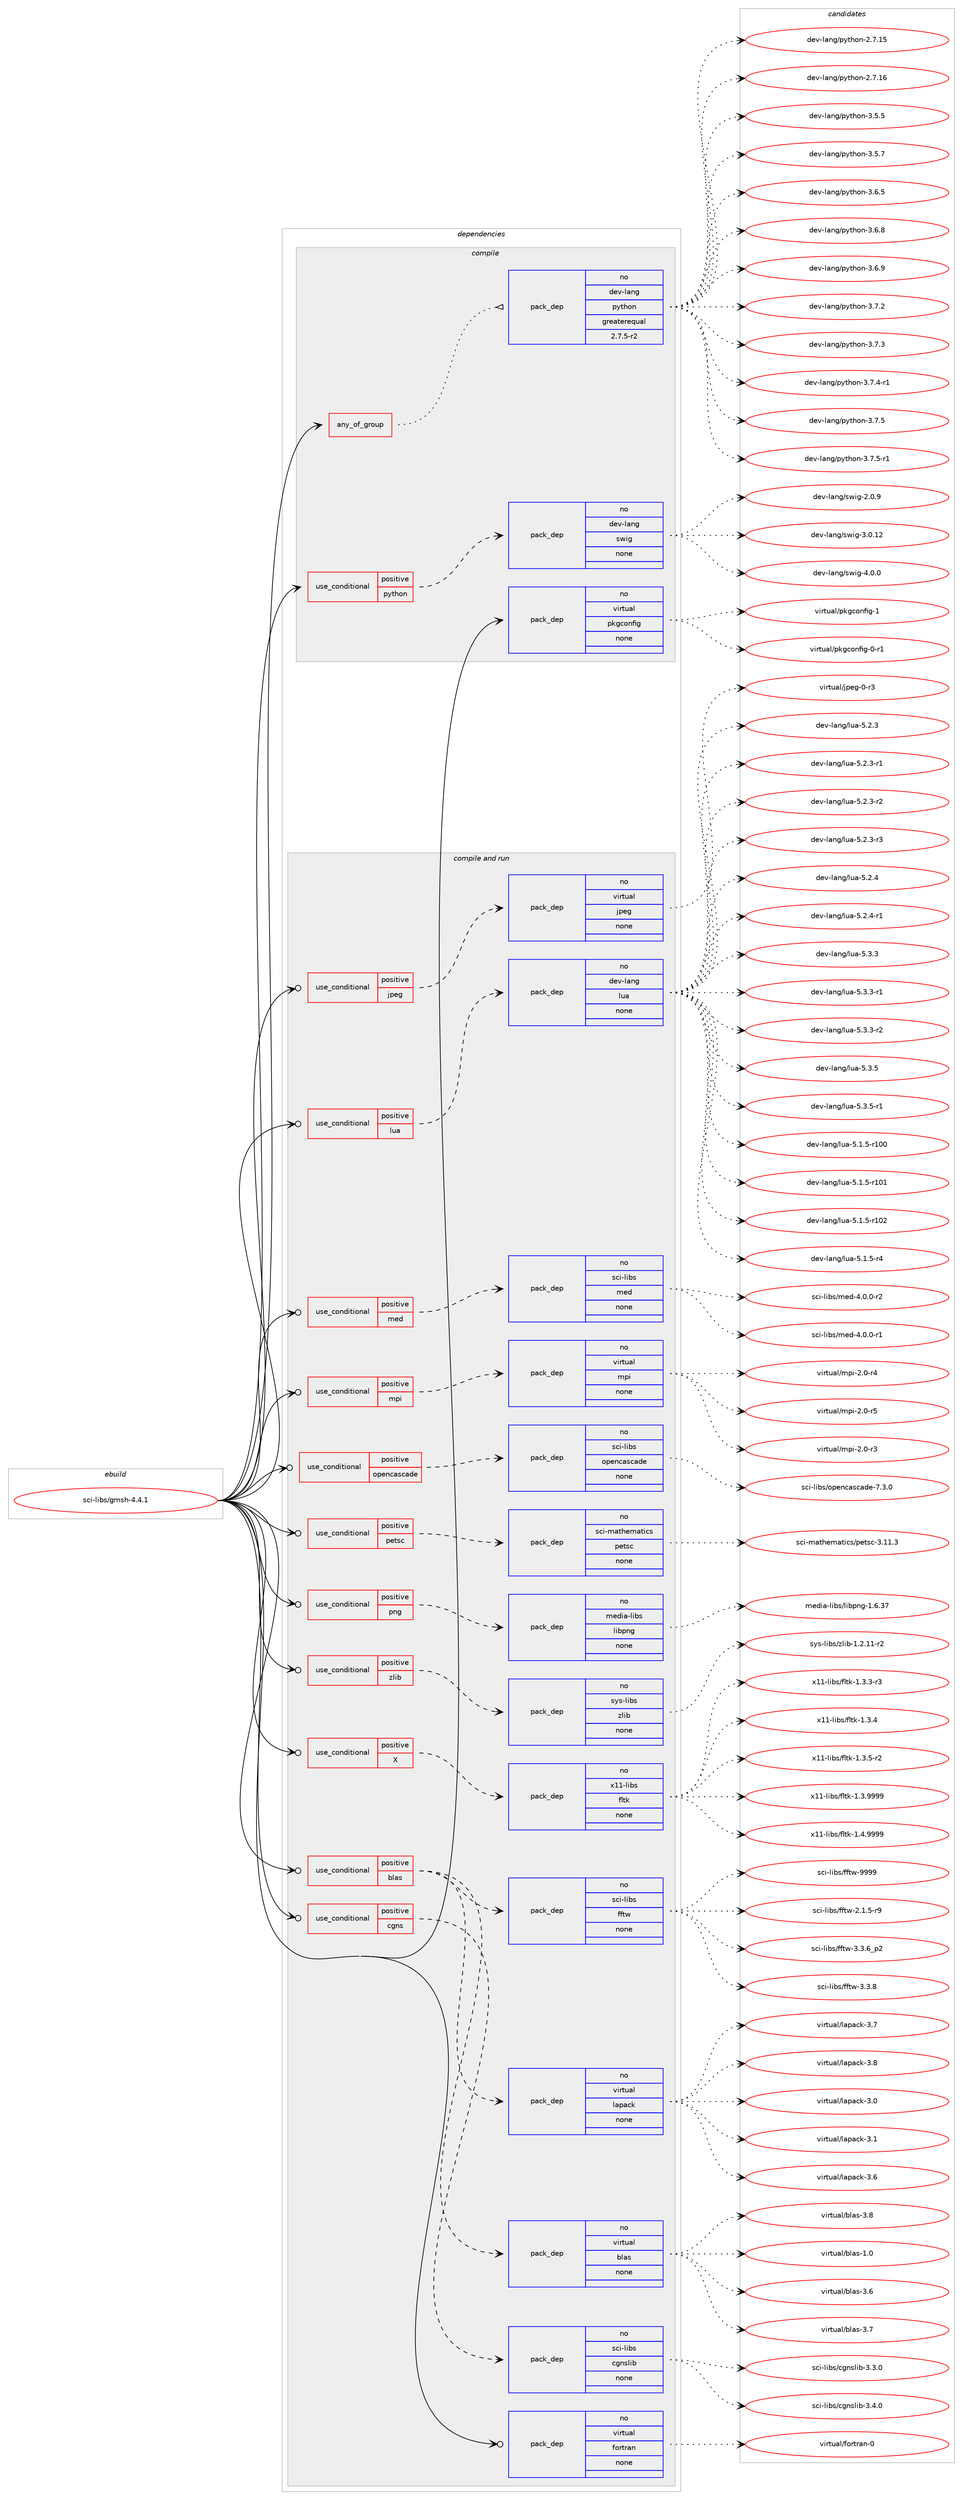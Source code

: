 digraph prolog {

# *************
# Graph options
# *************

newrank=true;
concentrate=true;
compound=true;
graph [rankdir=LR,fontname=Helvetica,fontsize=10,ranksep=1.5];#, ranksep=2.5, nodesep=0.2];
edge  [arrowhead=vee];
node  [fontname=Helvetica,fontsize=10];

# **********
# The ebuild
# **********

subgraph cluster_leftcol {
color=gray;
rank=same;
label=<<i>ebuild</i>>;
id [label="sci-libs/gmsh-4.4.1", color=red, width=4, href="../sci-libs/gmsh-4.4.1.svg"];
}

# ****************
# The dependencies
# ****************

subgraph cluster_midcol {
color=gray;
label=<<i>dependencies</i>>;
subgraph cluster_compile {
fillcolor="#eeeeee";
style=filled;
label=<<i>compile</i>>;
subgraph any14622 {
dependency857111 [label=<<TABLE BORDER="0" CELLBORDER="1" CELLSPACING="0" CELLPADDING="4"><TR><TD CELLPADDING="10">any_of_group</TD></TR></TABLE>>, shape=none, color=red];subgraph pack633879 {
dependency857112 [label=<<TABLE BORDER="0" CELLBORDER="1" CELLSPACING="0" CELLPADDING="4" WIDTH="220"><TR><TD ROWSPAN="6" CELLPADDING="30">pack_dep</TD></TR><TR><TD WIDTH="110">no</TD></TR><TR><TD>dev-lang</TD></TR><TR><TD>python</TD></TR><TR><TD>greaterequal</TD></TR><TR><TD>2.7.5-r2</TD></TR></TABLE>>, shape=none, color=blue];
}
dependency857111:e -> dependency857112:w [weight=20,style="dotted",arrowhead="oinv"];
}
id:e -> dependency857111:w [weight=20,style="solid",arrowhead="vee"];
subgraph cond208101 {
dependency857113 [label=<<TABLE BORDER="0" CELLBORDER="1" CELLSPACING="0" CELLPADDING="4"><TR><TD ROWSPAN="3" CELLPADDING="10">use_conditional</TD></TR><TR><TD>positive</TD></TR><TR><TD>python</TD></TR></TABLE>>, shape=none, color=red];
subgraph pack633880 {
dependency857114 [label=<<TABLE BORDER="0" CELLBORDER="1" CELLSPACING="0" CELLPADDING="4" WIDTH="220"><TR><TD ROWSPAN="6" CELLPADDING="30">pack_dep</TD></TR><TR><TD WIDTH="110">no</TD></TR><TR><TD>dev-lang</TD></TR><TR><TD>swig</TD></TR><TR><TD>none</TD></TR><TR><TD></TD></TR></TABLE>>, shape=none, color=blue];
}
dependency857113:e -> dependency857114:w [weight=20,style="dashed",arrowhead="vee"];
}
id:e -> dependency857113:w [weight=20,style="solid",arrowhead="vee"];
subgraph pack633881 {
dependency857115 [label=<<TABLE BORDER="0" CELLBORDER="1" CELLSPACING="0" CELLPADDING="4" WIDTH="220"><TR><TD ROWSPAN="6" CELLPADDING="30">pack_dep</TD></TR><TR><TD WIDTH="110">no</TD></TR><TR><TD>virtual</TD></TR><TR><TD>pkgconfig</TD></TR><TR><TD>none</TD></TR><TR><TD></TD></TR></TABLE>>, shape=none, color=blue];
}
id:e -> dependency857115:w [weight=20,style="solid",arrowhead="vee"];
}
subgraph cluster_compileandrun {
fillcolor="#eeeeee";
style=filled;
label=<<i>compile and run</i>>;
subgraph cond208102 {
dependency857116 [label=<<TABLE BORDER="0" CELLBORDER="1" CELLSPACING="0" CELLPADDING="4"><TR><TD ROWSPAN="3" CELLPADDING="10">use_conditional</TD></TR><TR><TD>positive</TD></TR><TR><TD>X</TD></TR></TABLE>>, shape=none, color=red];
subgraph pack633882 {
dependency857117 [label=<<TABLE BORDER="0" CELLBORDER="1" CELLSPACING="0" CELLPADDING="4" WIDTH="220"><TR><TD ROWSPAN="6" CELLPADDING="30">pack_dep</TD></TR><TR><TD WIDTH="110">no</TD></TR><TR><TD>x11-libs</TD></TR><TR><TD>fltk</TD></TR><TR><TD>none</TD></TR><TR><TD></TD></TR></TABLE>>, shape=none, color=blue];
}
dependency857116:e -> dependency857117:w [weight=20,style="dashed",arrowhead="vee"];
}
id:e -> dependency857116:w [weight=20,style="solid",arrowhead="odotvee"];
subgraph cond208103 {
dependency857118 [label=<<TABLE BORDER="0" CELLBORDER="1" CELLSPACING="0" CELLPADDING="4"><TR><TD ROWSPAN="3" CELLPADDING="10">use_conditional</TD></TR><TR><TD>positive</TD></TR><TR><TD>blas</TD></TR></TABLE>>, shape=none, color=red];
subgraph pack633883 {
dependency857119 [label=<<TABLE BORDER="0" CELLBORDER="1" CELLSPACING="0" CELLPADDING="4" WIDTH="220"><TR><TD ROWSPAN="6" CELLPADDING="30">pack_dep</TD></TR><TR><TD WIDTH="110">no</TD></TR><TR><TD>virtual</TD></TR><TR><TD>blas</TD></TR><TR><TD>none</TD></TR><TR><TD></TD></TR></TABLE>>, shape=none, color=blue];
}
dependency857118:e -> dependency857119:w [weight=20,style="dashed",arrowhead="vee"];
subgraph pack633884 {
dependency857120 [label=<<TABLE BORDER="0" CELLBORDER="1" CELLSPACING="0" CELLPADDING="4" WIDTH="220"><TR><TD ROWSPAN="6" CELLPADDING="30">pack_dep</TD></TR><TR><TD WIDTH="110">no</TD></TR><TR><TD>virtual</TD></TR><TR><TD>lapack</TD></TR><TR><TD>none</TD></TR><TR><TD></TD></TR></TABLE>>, shape=none, color=blue];
}
dependency857118:e -> dependency857120:w [weight=20,style="dashed",arrowhead="vee"];
subgraph pack633885 {
dependency857121 [label=<<TABLE BORDER="0" CELLBORDER="1" CELLSPACING="0" CELLPADDING="4" WIDTH="220"><TR><TD ROWSPAN="6" CELLPADDING="30">pack_dep</TD></TR><TR><TD WIDTH="110">no</TD></TR><TR><TD>sci-libs</TD></TR><TR><TD>fftw</TD></TR><TR><TD>none</TD></TR><TR><TD></TD></TR></TABLE>>, shape=none, color=blue];
}
dependency857118:e -> dependency857121:w [weight=20,style="dashed",arrowhead="vee"];
}
id:e -> dependency857118:w [weight=20,style="solid",arrowhead="odotvee"];
subgraph cond208104 {
dependency857122 [label=<<TABLE BORDER="0" CELLBORDER="1" CELLSPACING="0" CELLPADDING="4"><TR><TD ROWSPAN="3" CELLPADDING="10">use_conditional</TD></TR><TR><TD>positive</TD></TR><TR><TD>cgns</TD></TR></TABLE>>, shape=none, color=red];
subgraph pack633886 {
dependency857123 [label=<<TABLE BORDER="0" CELLBORDER="1" CELLSPACING="0" CELLPADDING="4" WIDTH="220"><TR><TD ROWSPAN="6" CELLPADDING="30">pack_dep</TD></TR><TR><TD WIDTH="110">no</TD></TR><TR><TD>sci-libs</TD></TR><TR><TD>cgnslib</TD></TR><TR><TD>none</TD></TR><TR><TD></TD></TR></TABLE>>, shape=none, color=blue];
}
dependency857122:e -> dependency857123:w [weight=20,style="dashed",arrowhead="vee"];
}
id:e -> dependency857122:w [weight=20,style="solid",arrowhead="odotvee"];
subgraph cond208105 {
dependency857124 [label=<<TABLE BORDER="0" CELLBORDER="1" CELLSPACING="0" CELLPADDING="4"><TR><TD ROWSPAN="3" CELLPADDING="10">use_conditional</TD></TR><TR><TD>positive</TD></TR><TR><TD>jpeg</TD></TR></TABLE>>, shape=none, color=red];
subgraph pack633887 {
dependency857125 [label=<<TABLE BORDER="0" CELLBORDER="1" CELLSPACING="0" CELLPADDING="4" WIDTH="220"><TR><TD ROWSPAN="6" CELLPADDING="30">pack_dep</TD></TR><TR><TD WIDTH="110">no</TD></TR><TR><TD>virtual</TD></TR><TR><TD>jpeg</TD></TR><TR><TD>none</TD></TR><TR><TD></TD></TR></TABLE>>, shape=none, color=blue];
}
dependency857124:e -> dependency857125:w [weight=20,style="dashed",arrowhead="vee"];
}
id:e -> dependency857124:w [weight=20,style="solid",arrowhead="odotvee"];
subgraph cond208106 {
dependency857126 [label=<<TABLE BORDER="0" CELLBORDER="1" CELLSPACING="0" CELLPADDING="4"><TR><TD ROWSPAN="3" CELLPADDING="10">use_conditional</TD></TR><TR><TD>positive</TD></TR><TR><TD>lua</TD></TR></TABLE>>, shape=none, color=red];
subgraph pack633888 {
dependency857127 [label=<<TABLE BORDER="0" CELLBORDER="1" CELLSPACING="0" CELLPADDING="4" WIDTH="220"><TR><TD ROWSPAN="6" CELLPADDING="30">pack_dep</TD></TR><TR><TD WIDTH="110">no</TD></TR><TR><TD>dev-lang</TD></TR><TR><TD>lua</TD></TR><TR><TD>none</TD></TR><TR><TD></TD></TR></TABLE>>, shape=none, color=blue];
}
dependency857126:e -> dependency857127:w [weight=20,style="dashed",arrowhead="vee"];
}
id:e -> dependency857126:w [weight=20,style="solid",arrowhead="odotvee"];
subgraph cond208107 {
dependency857128 [label=<<TABLE BORDER="0" CELLBORDER="1" CELLSPACING="0" CELLPADDING="4"><TR><TD ROWSPAN="3" CELLPADDING="10">use_conditional</TD></TR><TR><TD>positive</TD></TR><TR><TD>med</TD></TR></TABLE>>, shape=none, color=red];
subgraph pack633889 {
dependency857129 [label=<<TABLE BORDER="0" CELLBORDER="1" CELLSPACING="0" CELLPADDING="4" WIDTH="220"><TR><TD ROWSPAN="6" CELLPADDING="30">pack_dep</TD></TR><TR><TD WIDTH="110">no</TD></TR><TR><TD>sci-libs</TD></TR><TR><TD>med</TD></TR><TR><TD>none</TD></TR><TR><TD></TD></TR></TABLE>>, shape=none, color=blue];
}
dependency857128:e -> dependency857129:w [weight=20,style="dashed",arrowhead="vee"];
}
id:e -> dependency857128:w [weight=20,style="solid",arrowhead="odotvee"];
subgraph cond208108 {
dependency857130 [label=<<TABLE BORDER="0" CELLBORDER="1" CELLSPACING="0" CELLPADDING="4"><TR><TD ROWSPAN="3" CELLPADDING="10">use_conditional</TD></TR><TR><TD>positive</TD></TR><TR><TD>mpi</TD></TR></TABLE>>, shape=none, color=red];
subgraph pack633890 {
dependency857131 [label=<<TABLE BORDER="0" CELLBORDER="1" CELLSPACING="0" CELLPADDING="4" WIDTH="220"><TR><TD ROWSPAN="6" CELLPADDING="30">pack_dep</TD></TR><TR><TD WIDTH="110">no</TD></TR><TR><TD>virtual</TD></TR><TR><TD>mpi</TD></TR><TR><TD>none</TD></TR><TR><TD></TD></TR></TABLE>>, shape=none, color=blue];
}
dependency857130:e -> dependency857131:w [weight=20,style="dashed",arrowhead="vee"];
}
id:e -> dependency857130:w [weight=20,style="solid",arrowhead="odotvee"];
subgraph cond208109 {
dependency857132 [label=<<TABLE BORDER="0" CELLBORDER="1" CELLSPACING="0" CELLPADDING="4"><TR><TD ROWSPAN="3" CELLPADDING="10">use_conditional</TD></TR><TR><TD>positive</TD></TR><TR><TD>opencascade</TD></TR></TABLE>>, shape=none, color=red];
subgraph pack633891 {
dependency857133 [label=<<TABLE BORDER="0" CELLBORDER="1" CELLSPACING="0" CELLPADDING="4" WIDTH="220"><TR><TD ROWSPAN="6" CELLPADDING="30">pack_dep</TD></TR><TR><TD WIDTH="110">no</TD></TR><TR><TD>sci-libs</TD></TR><TR><TD>opencascade</TD></TR><TR><TD>none</TD></TR><TR><TD></TD></TR></TABLE>>, shape=none, color=blue];
}
dependency857132:e -> dependency857133:w [weight=20,style="dashed",arrowhead="vee"];
}
id:e -> dependency857132:w [weight=20,style="solid",arrowhead="odotvee"];
subgraph cond208110 {
dependency857134 [label=<<TABLE BORDER="0" CELLBORDER="1" CELLSPACING="0" CELLPADDING="4"><TR><TD ROWSPAN="3" CELLPADDING="10">use_conditional</TD></TR><TR><TD>positive</TD></TR><TR><TD>petsc</TD></TR></TABLE>>, shape=none, color=red];
subgraph pack633892 {
dependency857135 [label=<<TABLE BORDER="0" CELLBORDER="1" CELLSPACING="0" CELLPADDING="4" WIDTH="220"><TR><TD ROWSPAN="6" CELLPADDING="30">pack_dep</TD></TR><TR><TD WIDTH="110">no</TD></TR><TR><TD>sci-mathematics</TD></TR><TR><TD>petsc</TD></TR><TR><TD>none</TD></TR><TR><TD></TD></TR></TABLE>>, shape=none, color=blue];
}
dependency857134:e -> dependency857135:w [weight=20,style="dashed",arrowhead="vee"];
}
id:e -> dependency857134:w [weight=20,style="solid",arrowhead="odotvee"];
subgraph cond208111 {
dependency857136 [label=<<TABLE BORDER="0" CELLBORDER="1" CELLSPACING="0" CELLPADDING="4"><TR><TD ROWSPAN="3" CELLPADDING="10">use_conditional</TD></TR><TR><TD>positive</TD></TR><TR><TD>png</TD></TR></TABLE>>, shape=none, color=red];
subgraph pack633893 {
dependency857137 [label=<<TABLE BORDER="0" CELLBORDER="1" CELLSPACING="0" CELLPADDING="4" WIDTH="220"><TR><TD ROWSPAN="6" CELLPADDING="30">pack_dep</TD></TR><TR><TD WIDTH="110">no</TD></TR><TR><TD>media-libs</TD></TR><TR><TD>libpng</TD></TR><TR><TD>none</TD></TR><TR><TD></TD></TR></TABLE>>, shape=none, color=blue];
}
dependency857136:e -> dependency857137:w [weight=20,style="dashed",arrowhead="vee"];
}
id:e -> dependency857136:w [weight=20,style="solid",arrowhead="odotvee"];
subgraph cond208112 {
dependency857138 [label=<<TABLE BORDER="0" CELLBORDER="1" CELLSPACING="0" CELLPADDING="4"><TR><TD ROWSPAN="3" CELLPADDING="10">use_conditional</TD></TR><TR><TD>positive</TD></TR><TR><TD>zlib</TD></TR></TABLE>>, shape=none, color=red];
subgraph pack633894 {
dependency857139 [label=<<TABLE BORDER="0" CELLBORDER="1" CELLSPACING="0" CELLPADDING="4" WIDTH="220"><TR><TD ROWSPAN="6" CELLPADDING="30">pack_dep</TD></TR><TR><TD WIDTH="110">no</TD></TR><TR><TD>sys-libs</TD></TR><TR><TD>zlib</TD></TR><TR><TD>none</TD></TR><TR><TD></TD></TR></TABLE>>, shape=none, color=blue];
}
dependency857138:e -> dependency857139:w [weight=20,style="dashed",arrowhead="vee"];
}
id:e -> dependency857138:w [weight=20,style="solid",arrowhead="odotvee"];
subgraph pack633895 {
dependency857140 [label=<<TABLE BORDER="0" CELLBORDER="1" CELLSPACING="0" CELLPADDING="4" WIDTH="220"><TR><TD ROWSPAN="6" CELLPADDING="30">pack_dep</TD></TR><TR><TD WIDTH="110">no</TD></TR><TR><TD>virtual</TD></TR><TR><TD>fortran</TD></TR><TR><TD>none</TD></TR><TR><TD></TD></TR></TABLE>>, shape=none, color=blue];
}
id:e -> dependency857140:w [weight=20,style="solid",arrowhead="odotvee"];
}
subgraph cluster_run {
fillcolor="#eeeeee";
style=filled;
label=<<i>run</i>>;
}
}

# **************
# The candidates
# **************

subgraph cluster_choices {
rank=same;
color=gray;
label=<<i>candidates</i>>;

subgraph choice633879 {
color=black;
nodesep=1;
choice10010111845108971101034711212111610411111045504655464953 [label="dev-lang/python-2.7.15", color=red, width=4,href="../dev-lang/python-2.7.15.svg"];
choice10010111845108971101034711212111610411111045504655464954 [label="dev-lang/python-2.7.16", color=red, width=4,href="../dev-lang/python-2.7.16.svg"];
choice100101118451089711010347112121116104111110455146534653 [label="dev-lang/python-3.5.5", color=red, width=4,href="../dev-lang/python-3.5.5.svg"];
choice100101118451089711010347112121116104111110455146534655 [label="dev-lang/python-3.5.7", color=red, width=4,href="../dev-lang/python-3.5.7.svg"];
choice100101118451089711010347112121116104111110455146544653 [label="dev-lang/python-3.6.5", color=red, width=4,href="../dev-lang/python-3.6.5.svg"];
choice100101118451089711010347112121116104111110455146544656 [label="dev-lang/python-3.6.8", color=red, width=4,href="../dev-lang/python-3.6.8.svg"];
choice100101118451089711010347112121116104111110455146544657 [label="dev-lang/python-3.6.9", color=red, width=4,href="../dev-lang/python-3.6.9.svg"];
choice100101118451089711010347112121116104111110455146554650 [label="dev-lang/python-3.7.2", color=red, width=4,href="../dev-lang/python-3.7.2.svg"];
choice100101118451089711010347112121116104111110455146554651 [label="dev-lang/python-3.7.3", color=red, width=4,href="../dev-lang/python-3.7.3.svg"];
choice1001011184510897110103471121211161041111104551465546524511449 [label="dev-lang/python-3.7.4-r1", color=red, width=4,href="../dev-lang/python-3.7.4-r1.svg"];
choice100101118451089711010347112121116104111110455146554653 [label="dev-lang/python-3.7.5", color=red, width=4,href="../dev-lang/python-3.7.5.svg"];
choice1001011184510897110103471121211161041111104551465546534511449 [label="dev-lang/python-3.7.5-r1", color=red, width=4,href="../dev-lang/python-3.7.5-r1.svg"];
dependency857112:e -> choice10010111845108971101034711212111610411111045504655464953:w [style=dotted,weight="100"];
dependency857112:e -> choice10010111845108971101034711212111610411111045504655464954:w [style=dotted,weight="100"];
dependency857112:e -> choice100101118451089711010347112121116104111110455146534653:w [style=dotted,weight="100"];
dependency857112:e -> choice100101118451089711010347112121116104111110455146534655:w [style=dotted,weight="100"];
dependency857112:e -> choice100101118451089711010347112121116104111110455146544653:w [style=dotted,weight="100"];
dependency857112:e -> choice100101118451089711010347112121116104111110455146544656:w [style=dotted,weight="100"];
dependency857112:e -> choice100101118451089711010347112121116104111110455146544657:w [style=dotted,weight="100"];
dependency857112:e -> choice100101118451089711010347112121116104111110455146554650:w [style=dotted,weight="100"];
dependency857112:e -> choice100101118451089711010347112121116104111110455146554651:w [style=dotted,weight="100"];
dependency857112:e -> choice1001011184510897110103471121211161041111104551465546524511449:w [style=dotted,weight="100"];
dependency857112:e -> choice100101118451089711010347112121116104111110455146554653:w [style=dotted,weight="100"];
dependency857112:e -> choice1001011184510897110103471121211161041111104551465546534511449:w [style=dotted,weight="100"];
}
subgraph choice633880 {
color=black;
nodesep=1;
choice100101118451089711010347115119105103455046484657 [label="dev-lang/swig-2.0.9", color=red, width=4,href="../dev-lang/swig-2.0.9.svg"];
choice10010111845108971101034711511910510345514648464950 [label="dev-lang/swig-3.0.12", color=red, width=4,href="../dev-lang/swig-3.0.12.svg"];
choice100101118451089711010347115119105103455246484648 [label="dev-lang/swig-4.0.0", color=red, width=4,href="../dev-lang/swig-4.0.0.svg"];
dependency857114:e -> choice100101118451089711010347115119105103455046484657:w [style=dotted,weight="100"];
dependency857114:e -> choice10010111845108971101034711511910510345514648464950:w [style=dotted,weight="100"];
dependency857114:e -> choice100101118451089711010347115119105103455246484648:w [style=dotted,weight="100"];
}
subgraph choice633881 {
color=black;
nodesep=1;
choice11810511411611797108471121071039911111010210510345484511449 [label="virtual/pkgconfig-0-r1", color=red, width=4,href="../virtual/pkgconfig-0-r1.svg"];
choice1181051141161179710847112107103991111101021051034549 [label="virtual/pkgconfig-1", color=red, width=4,href="../virtual/pkgconfig-1.svg"];
dependency857115:e -> choice11810511411611797108471121071039911111010210510345484511449:w [style=dotted,weight="100"];
dependency857115:e -> choice1181051141161179710847112107103991111101021051034549:w [style=dotted,weight="100"];
}
subgraph choice633882 {
color=black;
nodesep=1;
choice12049494510810598115471021081161074549465146514511451 [label="x11-libs/fltk-1.3.3-r3", color=red, width=4,href="../x11-libs/fltk-1.3.3-r3.svg"];
choice1204949451081059811547102108116107454946514652 [label="x11-libs/fltk-1.3.4", color=red, width=4,href="../x11-libs/fltk-1.3.4.svg"];
choice12049494510810598115471021081161074549465146534511450 [label="x11-libs/fltk-1.3.5-r2", color=red, width=4,href="../x11-libs/fltk-1.3.5-r2.svg"];
choice1204949451081059811547102108116107454946514657575757 [label="x11-libs/fltk-1.3.9999", color=red, width=4,href="../x11-libs/fltk-1.3.9999.svg"];
choice1204949451081059811547102108116107454946524657575757 [label="x11-libs/fltk-1.4.9999", color=red, width=4,href="../x11-libs/fltk-1.4.9999.svg"];
dependency857117:e -> choice12049494510810598115471021081161074549465146514511451:w [style=dotted,weight="100"];
dependency857117:e -> choice1204949451081059811547102108116107454946514652:w [style=dotted,weight="100"];
dependency857117:e -> choice12049494510810598115471021081161074549465146534511450:w [style=dotted,weight="100"];
dependency857117:e -> choice1204949451081059811547102108116107454946514657575757:w [style=dotted,weight="100"];
dependency857117:e -> choice1204949451081059811547102108116107454946524657575757:w [style=dotted,weight="100"];
}
subgraph choice633883 {
color=black;
nodesep=1;
choice1181051141161179710847981089711545494648 [label="virtual/blas-1.0", color=red, width=4,href="../virtual/blas-1.0.svg"];
choice1181051141161179710847981089711545514654 [label="virtual/blas-3.6", color=red, width=4,href="../virtual/blas-3.6.svg"];
choice1181051141161179710847981089711545514655 [label="virtual/blas-3.7", color=red, width=4,href="../virtual/blas-3.7.svg"];
choice1181051141161179710847981089711545514656 [label="virtual/blas-3.8", color=red, width=4,href="../virtual/blas-3.8.svg"];
dependency857119:e -> choice1181051141161179710847981089711545494648:w [style=dotted,weight="100"];
dependency857119:e -> choice1181051141161179710847981089711545514654:w [style=dotted,weight="100"];
dependency857119:e -> choice1181051141161179710847981089711545514655:w [style=dotted,weight="100"];
dependency857119:e -> choice1181051141161179710847981089711545514656:w [style=dotted,weight="100"];
}
subgraph choice633884 {
color=black;
nodesep=1;
choice118105114116117971084710897112979910745514648 [label="virtual/lapack-3.0", color=red, width=4,href="../virtual/lapack-3.0.svg"];
choice118105114116117971084710897112979910745514649 [label="virtual/lapack-3.1", color=red, width=4,href="../virtual/lapack-3.1.svg"];
choice118105114116117971084710897112979910745514654 [label="virtual/lapack-3.6", color=red, width=4,href="../virtual/lapack-3.6.svg"];
choice118105114116117971084710897112979910745514655 [label="virtual/lapack-3.7", color=red, width=4,href="../virtual/lapack-3.7.svg"];
choice118105114116117971084710897112979910745514656 [label="virtual/lapack-3.8", color=red, width=4,href="../virtual/lapack-3.8.svg"];
dependency857120:e -> choice118105114116117971084710897112979910745514648:w [style=dotted,weight="100"];
dependency857120:e -> choice118105114116117971084710897112979910745514649:w [style=dotted,weight="100"];
dependency857120:e -> choice118105114116117971084710897112979910745514654:w [style=dotted,weight="100"];
dependency857120:e -> choice118105114116117971084710897112979910745514655:w [style=dotted,weight="100"];
dependency857120:e -> choice118105114116117971084710897112979910745514656:w [style=dotted,weight="100"];
}
subgraph choice633885 {
color=black;
nodesep=1;
choice115991054510810598115471021021161194550464946534511457 [label="sci-libs/fftw-2.1.5-r9", color=red, width=4,href="../sci-libs/fftw-2.1.5-r9.svg"];
choice115991054510810598115471021021161194551465146549511250 [label="sci-libs/fftw-3.3.6_p2", color=red, width=4,href="../sci-libs/fftw-3.3.6_p2.svg"];
choice11599105451081059811547102102116119455146514656 [label="sci-libs/fftw-3.3.8", color=red, width=4,href="../sci-libs/fftw-3.3.8.svg"];
choice115991054510810598115471021021161194557575757 [label="sci-libs/fftw-9999", color=red, width=4,href="../sci-libs/fftw-9999.svg"];
dependency857121:e -> choice115991054510810598115471021021161194550464946534511457:w [style=dotted,weight="100"];
dependency857121:e -> choice115991054510810598115471021021161194551465146549511250:w [style=dotted,weight="100"];
dependency857121:e -> choice11599105451081059811547102102116119455146514656:w [style=dotted,weight="100"];
dependency857121:e -> choice115991054510810598115471021021161194557575757:w [style=dotted,weight="100"];
}
subgraph choice633886 {
color=black;
nodesep=1;
choice115991054510810598115479910311011510810598455146514648 [label="sci-libs/cgnslib-3.3.0", color=red, width=4,href="../sci-libs/cgnslib-3.3.0.svg"];
choice115991054510810598115479910311011510810598455146524648 [label="sci-libs/cgnslib-3.4.0", color=red, width=4,href="../sci-libs/cgnslib-3.4.0.svg"];
dependency857123:e -> choice115991054510810598115479910311011510810598455146514648:w [style=dotted,weight="100"];
dependency857123:e -> choice115991054510810598115479910311011510810598455146524648:w [style=dotted,weight="100"];
}
subgraph choice633887 {
color=black;
nodesep=1;
choice118105114116117971084710611210110345484511451 [label="virtual/jpeg-0-r3", color=red, width=4,href="../virtual/jpeg-0-r3.svg"];
dependency857125:e -> choice118105114116117971084710611210110345484511451:w [style=dotted,weight="100"];
}
subgraph choice633888 {
color=black;
nodesep=1;
choice1001011184510897110103471081179745534649465345114494848 [label="dev-lang/lua-5.1.5-r100", color=red, width=4,href="../dev-lang/lua-5.1.5-r100.svg"];
choice1001011184510897110103471081179745534649465345114494849 [label="dev-lang/lua-5.1.5-r101", color=red, width=4,href="../dev-lang/lua-5.1.5-r101.svg"];
choice1001011184510897110103471081179745534649465345114494850 [label="dev-lang/lua-5.1.5-r102", color=red, width=4,href="../dev-lang/lua-5.1.5-r102.svg"];
choice100101118451089711010347108117974553464946534511452 [label="dev-lang/lua-5.1.5-r4", color=red, width=4,href="../dev-lang/lua-5.1.5-r4.svg"];
choice10010111845108971101034710811797455346504651 [label="dev-lang/lua-5.2.3", color=red, width=4,href="../dev-lang/lua-5.2.3.svg"];
choice100101118451089711010347108117974553465046514511449 [label="dev-lang/lua-5.2.3-r1", color=red, width=4,href="../dev-lang/lua-5.2.3-r1.svg"];
choice100101118451089711010347108117974553465046514511450 [label="dev-lang/lua-5.2.3-r2", color=red, width=4,href="../dev-lang/lua-5.2.3-r2.svg"];
choice100101118451089711010347108117974553465046514511451 [label="dev-lang/lua-5.2.3-r3", color=red, width=4,href="../dev-lang/lua-5.2.3-r3.svg"];
choice10010111845108971101034710811797455346504652 [label="dev-lang/lua-5.2.4", color=red, width=4,href="../dev-lang/lua-5.2.4.svg"];
choice100101118451089711010347108117974553465046524511449 [label="dev-lang/lua-5.2.4-r1", color=red, width=4,href="../dev-lang/lua-5.2.4-r1.svg"];
choice10010111845108971101034710811797455346514651 [label="dev-lang/lua-5.3.3", color=red, width=4,href="../dev-lang/lua-5.3.3.svg"];
choice100101118451089711010347108117974553465146514511449 [label="dev-lang/lua-5.3.3-r1", color=red, width=4,href="../dev-lang/lua-5.3.3-r1.svg"];
choice100101118451089711010347108117974553465146514511450 [label="dev-lang/lua-5.3.3-r2", color=red, width=4,href="../dev-lang/lua-5.3.3-r2.svg"];
choice10010111845108971101034710811797455346514653 [label="dev-lang/lua-5.3.5", color=red, width=4,href="../dev-lang/lua-5.3.5.svg"];
choice100101118451089711010347108117974553465146534511449 [label="dev-lang/lua-5.3.5-r1", color=red, width=4,href="../dev-lang/lua-5.3.5-r1.svg"];
dependency857127:e -> choice1001011184510897110103471081179745534649465345114494848:w [style=dotted,weight="100"];
dependency857127:e -> choice1001011184510897110103471081179745534649465345114494849:w [style=dotted,weight="100"];
dependency857127:e -> choice1001011184510897110103471081179745534649465345114494850:w [style=dotted,weight="100"];
dependency857127:e -> choice100101118451089711010347108117974553464946534511452:w [style=dotted,weight="100"];
dependency857127:e -> choice10010111845108971101034710811797455346504651:w [style=dotted,weight="100"];
dependency857127:e -> choice100101118451089711010347108117974553465046514511449:w [style=dotted,weight="100"];
dependency857127:e -> choice100101118451089711010347108117974553465046514511450:w [style=dotted,weight="100"];
dependency857127:e -> choice100101118451089711010347108117974553465046514511451:w [style=dotted,weight="100"];
dependency857127:e -> choice10010111845108971101034710811797455346504652:w [style=dotted,weight="100"];
dependency857127:e -> choice100101118451089711010347108117974553465046524511449:w [style=dotted,weight="100"];
dependency857127:e -> choice10010111845108971101034710811797455346514651:w [style=dotted,weight="100"];
dependency857127:e -> choice100101118451089711010347108117974553465146514511449:w [style=dotted,weight="100"];
dependency857127:e -> choice100101118451089711010347108117974553465146514511450:w [style=dotted,weight="100"];
dependency857127:e -> choice10010111845108971101034710811797455346514653:w [style=dotted,weight="100"];
dependency857127:e -> choice100101118451089711010347108117974553465146534511449:w [style=dotted,weight="100"];
}
subgraph choice633889 {
color=black;
nodesep=1;
choice115991054510810598115471091011004552464846484511449 [label="sci-libs/med-4.0.0-r1", color=red, width=4,href="../sci-libs/med-4.0.0-r1.svg"];
choice115991054510810598115471091011004552464846484511450 [label="sci-libs/med-4.0.0-r2", color=red, width=4,href="../sci-libs/med-4.0.0-r2.svg"];
dependency857129:e -> choice115991054510810598115471091011004552464846484511449:w [style=dotted,weight="100"];
dependency857129:e -> choice115991054510810598115471091011004552464846484511450:w [style=dotted,weight="100"];
}
subgraph choice633890 {
color=black;
nodesep=1;
choice1181051141161179710847109112105455046484511451 [label="virtual/mpi-2.0-r3", color=red, width=4,href="../virtual/mpi-2.0-r3.svg"];
choice1181051141161179710847109112105455046484511452 [label="virtual/mpi-2.0-r4", color=red, width=4,href="../virtual/mpi-2.0-r4.svg"];
choice1181051141161179710847109112105455046484511453 [label="virtual/mpi-2.0-r5", color=red, width=4,href="../virtual/mpi-2.0-r5.svg"];
dependency857131:e -> choice1181051141161179710847109112105455046484511451:w [style=dotted,weight="100"];
dependency857131:e -> choice1181051141161179710847109112105455046484511452:w [style=dotted,weight="100"];
dependency857131:e -> choice1181051141161179710847109112105455046484511453:w [style=dotted,weight="100"];
}
subgraph choice633891 {
color=black;
nodesep=1;
choice1159910545108105981154711111210111099971159997100101455546514648 [label="sci-libs/opencascade-7.3.0", color=red, width=4,href="../sci-libs/opencascade-7.3.0.svg"];
dependency857133:e -> choice1159910545108105981154711111210111099971159997100101455546514648:w [style=dotted,weight="100"];
}
subgraph choice633892 {
color=black;
nodesep=1;
choice1159910545109971161041011099711610599115471121011161159945514649494651 [label="sci-mathematics/petsc-3.11.3", color=red, width=4,href="../sci-mathematics/petsc-3.11.3.svg"];
dependency857135:e -> choice1159910545109971161041011099711610599115471121011161159945514649494651:w [style=dotted,weight="100"];
}
subgraph choice633893 {
color=black;
nodesep=1;
choice109101100105974510810598115471081059811211010345494654465155 [label="media-libs/libpng-1.6.37", color=red, width=4,href="../media-libs/libpng-1.6.37.svg"];
dependency857137:e -> choice109101100105974510810598115471081059811211010345494654465155:w [style=dotted,weight="100"];
}
subgraph choice633894 {
color=black;
nodesep=1;
choice11512111545108105981154712210810598454946504649494511450 [label="sys-libs/zlib-1.2.11-r2", color=red, width=4,href="../sys-libs/zlib-1.2.11-r2.svg"];
dependency857139:e -> choice11512111545108105981154712210810598454946504649494511450:w [style=dotted,weight="100"];
}
subgraph choice633895 {
color=black;
nodesep=1;
choice1181051141161179710847102111114116114971104548 [label="virtual/fortran-0", color=red, width=4,href="../virtual/fortran-0.svg"];
dependency857140:e -> choice1181051141161179710847102111114116114971104548:w [style=dotted,weight="100"];
}
}

}

